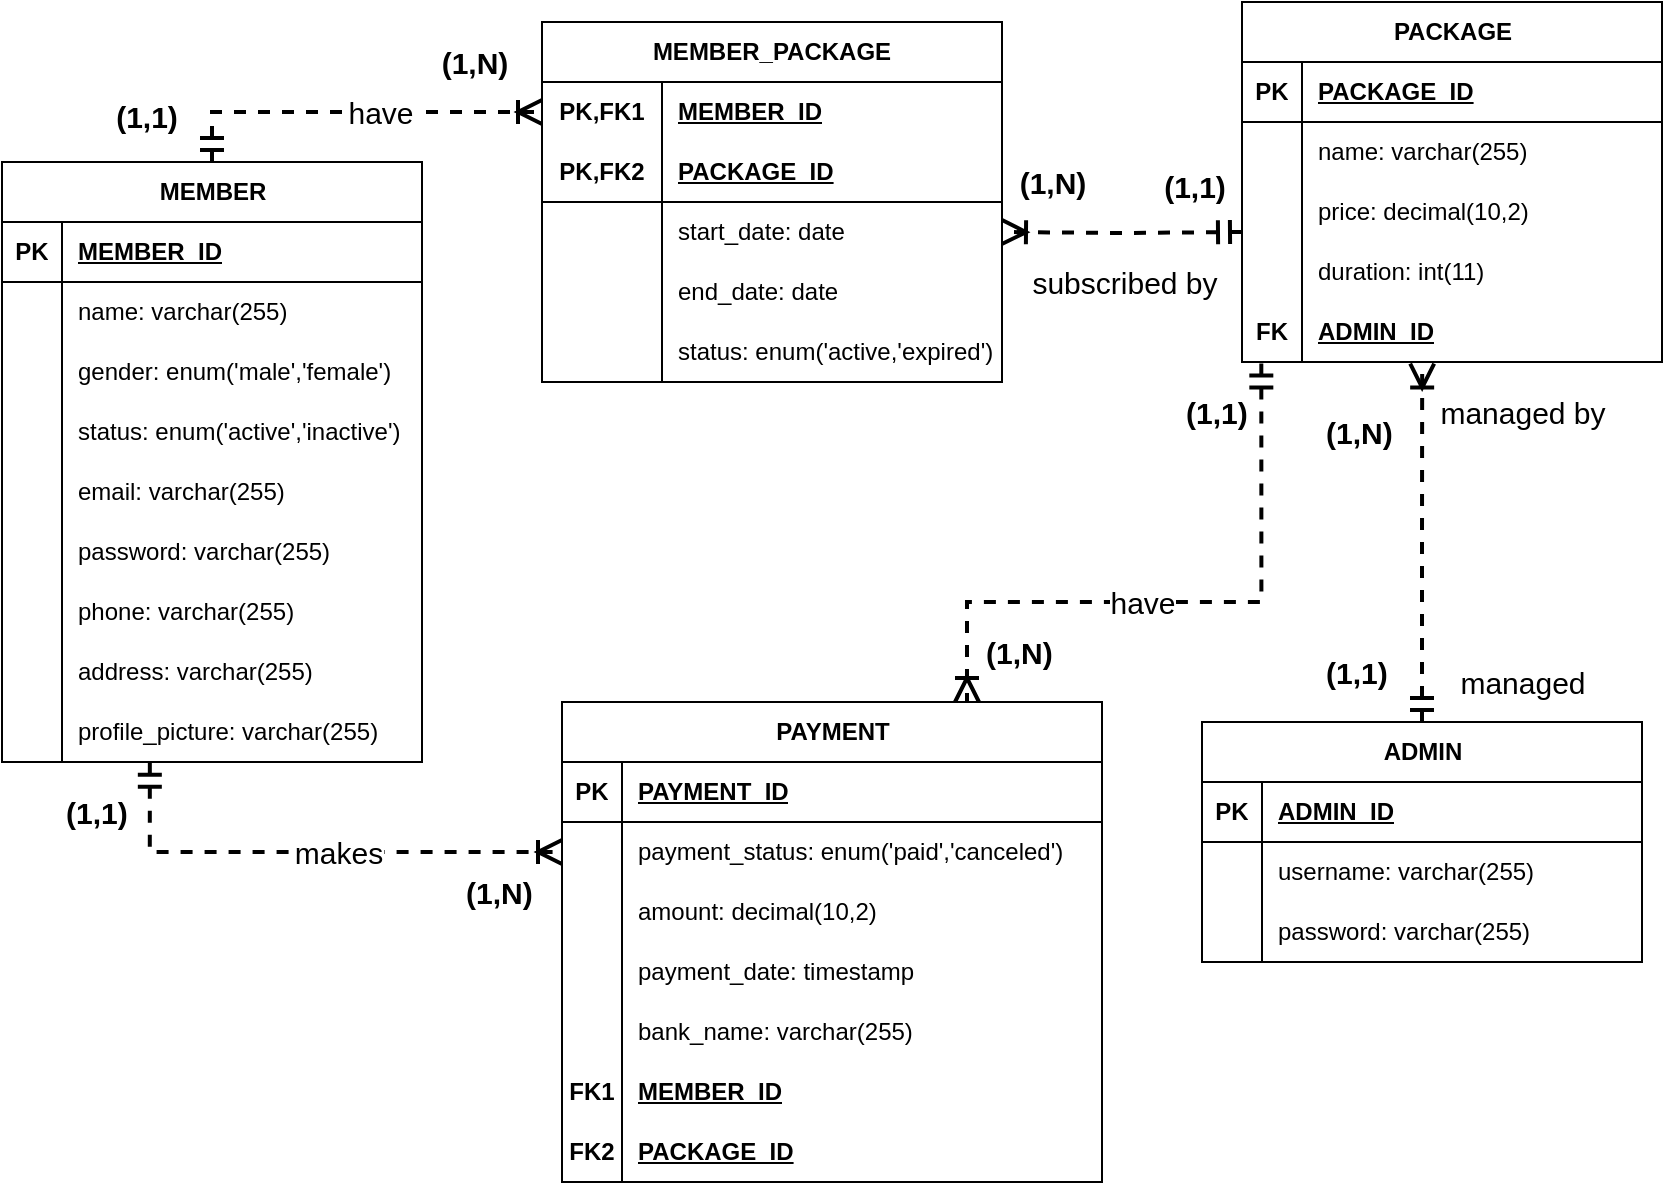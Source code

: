 <mxfile version="26.0.3">
  <diagram id="R2lEEEUBdFMjLlhIrx00" name="Page-1">
    <mxGraphModel dx="1313" dy="653" grid="1" gridSize="10" guides="1" tooltips="1" connect="1" arrows="1" fold="1" page="1" pageScale="1" pageWidth="850" pageHeight="1100" math="0" shadow="0" extFonts="Permanent Marker^https://fonts.googleapis.com/css?family=Permanent+Marker">
      <root>
        <mxCell id="0" />
        <mxCell id="1" parent="0" />
        <mxCell id="UVQawLNhXalvAh1g6Se9-1" value="MEMBER" style="shape=table;startSize=30;container=1;collapsible=1;childLayout=tableLayout;fixedRows=1;rowLines=0;fontStyle=1;align=center;resizeLast=1;html=1;fontFamily=Helvetica;fontSize=12;" parent="1" vertex="1">
          <mxGeometry x="20" y="280" width="210" height="300" as="geometry" />
        </mxCell>
        <mxCell id="UVQawLNhXalvAh1g6Se9-2" value="" style="shape=tableRow;horizontal=0;startSize=0;swimlaneHead=0;swimlaneBody=0;fillColor=none;collapsible=0;dropTarget=0;points=[[0,0.5],[1,0.5]];portConstraint=eastwest;top=0;left=0;right=0;bottom=1;fontFamily=Helvetica;fontSize=12;" parent="UVQawLNhXalvAh1g6Se9-1" vertex="1">
          <mxGeometry y="30" width="210" height="30" as="geometry" />
        </mxCell>
        <mxCell id="UVQawLNhXalvAh1g6Se9-3" value="PK" style="shape=partialRectangle;connectable=0;fillColor=none;top=0;left=0;bottom=0;right=0;fontStyle=1;overflow=hidden;whiteSpace=wrap;html=1;fontFamily=Helvetica;fontSize=12;" parent="UVQawLNhXalvAh1g6Se9-2" vertex="1">
          <mxGeometry width="30" height="30" as="geometry">
            <mxRectangle width="30" height="30" as="alternateBounds" />
          </mxGeometry>
        </mxCell>
        <mxCell id="UVQawLNhXalvAh1g6Se9-4" value="MEMBER_ID" style="shape=partialRectangle;connectable=0;fillColor=none;top=0;left=0;bottom=0;right=0;align=left;spacingLeft=6;fontStyle=5;overflow=hidden;whiteSpace=wrap;html=1;fontFamily=Helvetica;fontSize=12;" parent="UVQawLNhXalvAh1g6Se9-2" vertex="1">
          <mxGeometry x="30" width="180" height="30" as="geometry">
            <mxRectangle width="180" height="30" as="alternateBounds" />
          </mxGeometry>
        </mxCell>
        <mxCell id="UVQawLNhXalvAh1g6Se9-5" value="" style="shape=tableRow;horizontal=0;startSize=0;swimlaneHead=0;swimlaneBody=0;fillColor=none;collapsible=0;dropTarget=0;points=[[0,0.5],[1,0.5]];portConstraint=eastwest;top=0;left=0;right=0;bottom=0;fontFamily=Helvetica;fontSize=12;" parent="UVQawLNhXalvAh1g6Se9-1" vertex="1">
          <mxGeometry y="60" width="210" height="30" as="geometry" />
        </mxCell>
        <mxCell id="UVQawLNhXalvAh1g6Se9-6" value="" style="shape=partialRectangle;connectable=0;fillColor=none;top=0;left=0;bottom=0;right=0;editable=1;overflow=hidden;whiteSpace=wrap;html=1;fontFamily=Helvetica;fontSize=12;" parent="UVQawLNhXalvAh1g6Se9-5" vertex="1">
          <mxGeometry width="30" height="30" as="geometry">
            <mxRectangle width="30" height="30" as="alternateBounds" />
          </mxGeometry>
        </mxCell>
        <mxCell id="UVQawLNhXalvAh1g6Se9-7" value="name: varchar(255)" style="shape=partialRectangle;connectable=0;fillColor=none;top=0;left=0;bottom=0;right=0;align=left;spacingLeft=6;overflow=hidden;whiteSpace=wrap;html=1;fontFamily=Helvetica;fontSize=12;" parent="UVQawLNhXalvAh1g6Se9-5" vertex="1">
          <mxGeometry x="30" width="180" height="30" as="geometry">
            <mxRectangle width="180" height="30" as="alternateBounds" />
          </mxGeometry>
        </mxCell>
        <mxCell id="UVQawLNhXalvAh1g6Se9-8" value="" style="shape=tableRow;horizontal=0;startSize=0;swimlaneHead=0;swimlaneBody=0;fillColor=none;collapsible=0;dropTarget=0;points=[[0,0.5],[1,0.5]];portConstraint=eastwest;top=0;left=0;right=0;bottom=0;fontFamily=Helvetica;fontSize=12;" parent="UVQawLNhXalvAh1g6Se9-1" vertex="1">
          <mxGeometry y="90" width="210" height="30" as="geometry" />
        </mxCell>
        <mxCell id="UVQawLNhXalvAh1g6Se9-9" value="" style="shape=partialRectangle;connectable=0;fillColor=none;top=0;left=0;bottom=0;right=0;editable=1;overflow=hidden;whiteSpace=wrap;html=1;fontFamily=Helvetica;fontSize=12;" parent="UVQawLNhXalvAh1g6Se9-8" vertex="1">
          <mxGeometry width="30" height="30" as="geometry">
            <mxRectangle width="30" height="30" as="alternateBounds" />
          </mxGeometry>
        </mxCell>
        <mxCell id="UVQawLNhXalvAh1g6Se9-10" value="gender: enum(&#39;male&#39;,&#39;female&#39;)" style="shape=partialRectangle;connectable=0;fillColor=none;top=0;left=0;bottom=0;right=0;align=left;spacingLeft=6;overflow=hidden;whiteSpace=wrap;html=1;fontFamily=Helvetica;fontSize=12;" parent="UVQawLNhXalvAh1g6Se9-8" vertex="1">
          <mxGeometry x="30" width="180" height="30" as="geometry">
            <mxRectangle width="180" height="30" as="alternateBounds" />
          </mxGeometry>
        </mxCell>
        <mxCell id="UVQawLNhXalvAh1g6Se9-11" value="" style="shape=tableRow;horizontal=0;startSize=0;swimlaneHead=0;swimlaneBody=0;fillColor=none;collapsible=0;dropTarget=0;points=[[0,0.5],[1,0.5]];portConstraint=eastwest;top=0;left=0;right=0;bottom=0;fontFamily=Helvetica;fontSize=12;" parent="UVQawLNhXalvAh1g6Se9-1" vertex="1">
          <mxGeometry y="120" width="210" height="30" as="geometry" />
        </mxCell>
        <mxCell id="UVQawLNhXalvAh1g6Se9-12" value="" style="shape=partialRectangle;connectable=0;fillColor=none;top=0;left=0;bottom=0;right=0;editable=1;overflow=hidden;whiteSpace=wrap;html=1;fontFamily=Helvetica;fontSize=12;" parent="UVQawLNhXalvAh1g6Se9-11" vertex="1">
          <mxGeometry width="30" height="30" as="geometry">
            <mxRectangle width="30" height="30" as="alternateBounds" />
          </mxGeometry>
        </mxCell>
        <mxCell id="UVQawLNhXalvAh1g6Se9-13" value="status: enum(&#39;active&#39;,&#39;inactive&#39;)" style="shape=partialRectangle;connectable=0;fillColor=none;top=0;left=0;bottom=0;right=0;align=left;spacingLeft=6;overflow=hidden;whiteSpace=wrap;html=1;fontFamily=Helvetica;fontSize=12;" parent="UVQawLNhXalvAh1g6Se9-11" vertex="1">
          <mxGeometry x="30" width="180" height="30" as="geometry">
            <mxRectangle width="180" height="30" as="alternateBounds" />
          </mxGeometry>
        </mxCell>
        <mxCell id="UVQawLNhXalvAh1g6Se9-14" value="" style="shape=tableRow;horizontal=0;startSize=0;swimlaneHead=0;swimlaneBody=0;fillColor=none;collapsible=0;dropTarget=0;points=[[0,0.5],[1,0.5]];portConstraint=eastwest;top=0;left=0;right=0;bottom=0;fontFamily=Helvetica;fontSize=12;" parent="UVQawLNhXalvAh1g6Se9-1" vertex="1">
          <mxGeometry y="150" width="210" height="30" as="geometry" />
        </mxCell>
        <mxCell id="UVQawLNhXalvAh1g6Se9-15" value="" style="shape=partialRectangle;connectable=0;fillColor=none;top=0;left=0;bottom=0;right=0;editable=1;overflow=hidden;whiteSpace=wrap;html=1;fontFamily=Helvetica;fontSize=12;" parent="UVQawLNhXalvAh1g6Se9-14" vertex="1">
          <mxGeometry width="30" height="30" as="geometry">
            <mxRectangle width="30" height="30" as="alternateBounds" />
          </mxGeometry>
        </mxCell>
        <mxCell id="UVQawLNhXalvAh1g6Se9-16" value="email: varchar(255)" style="shape=partialRectangle;connectable=0;fillColor=none;top=0;left=0;bottom=0;right=0;align=left;spacingLeft=6;overflow=hidden;whiteSpace=wrap;html=1;fontFamily=Helvetica;fontSize=12;" parent="UVQawLNhXalvAh1g6Se9-14" vertex="1">
          <mxGeometry x="30" width="180" height="30" as="geometry">
            <mxRectangle width="180" height="30" as="alternateBounds" />
          </mxGeometry>
        </mxCell>
        <mxCell id="UVQawLNhXalvAh1g6Se9-17" value="" style="shape=tableRow;horizontal=0;startSize=0;swimlaneHead=0;swimlaneBody=0;fillColor=none;collapsible=0;dropTarget=0;points=[[0,0.5],[1,0.5]];portConstraint=eastwest;top=0;left=0;right=0;bottom=0;fontFamily=Helvetica;fontSize=12;" parent="UVQawLNhXalvAh1g6Se9-1" vertex="1">
          <mxGeometry y="180" width="210" height="30" as="geometry" />
        </mxCell>
        <mxCell id="UVQawLNhXalvAh1g6Se9-18" value="" style="shape=partialRectangle;connectable=0;fillColor=none;top=0;left=0;bottom=0;right=0;editable=1;overflow=hidden;whiteSpace=wrap;html=1;fontFamily=Helvetica;fontSize=12;" parent="UVQawLNhXalvAh1g6Se9-17" vertex="1">
          <mxGeometry width="30" height="30" as="geometry">
            <mxRectangle width="30" height="30" as="alternateBounds" />
          </mxGeometry>
        </mxCell>
        <mxCell id="UVQawLNhXalvAh1g6Se9-19" value="password: varchar(255)" style="shape=partialRectangle;connectable=0;fillColor=none;top=0;left=0;bottom=0;right=0;align=left;spacingLeft=6;overflow=hidden;whiteSpace=wrap;html=1;fontFamily=Helvetica;fontSize=12;" parent="UVQawLNhXalvAh1g6Se9-17" vertex="1">
          <mxGeometry x="30" width="180" height="30" as="geometry">
            <mxRectangle width="180" height="30" as="alternateBounds" />
          </mxGeometry>
        </mxCell>
        <mxCell id="UVQawLNhXalvAh1g6Se9-20" value="" style="shape=tableRow;horizontal=0;startSize=0;swimlaneHead=0;swimlaneBody=0;fillColor=none;collapsible=0;dropTarget=0;points=[[0,0.5],[1,0.5]];portConstraint=eastwest;top=0;left=0;right=0;bottom=0;fontFamily=Helvetica;fontSize=12;" parent="UVQawLNhXalvAh1g6Se9-1" vertex="1">
          <mxGeometry y="210" width="210" height="30" as="geometry" />
        </mxCell>
        <mxCell id="UVQawLNhXalvAh1g6Se9-21" value="" style="shape=partialRectangle;connectable=0;fillColor=none;top=0;left=0;bottom=0;right=0;editable=1;overflow=hidden;whiteSpace=wrap;html=1;fontFamily=Helvetica;fontSize=12;" parent="UVQawLNhXalvAh1g6Se9-20" vertex="1">
          <mxGeometry width="30" height="30" as="geometry">
            <mxRectangle width="30" height="30" as="alternateBounds" />
          </mxGeometry>
        </mxCell>
        <mxCell id="UVQawLNhXalvAh1g6Se9-22" value="phone: varchar(255)" style="shape=partialRectangle;connectable=0;fillColor=none;top=0;left=0;bottom=0;right=0;align=left;spacingLeft=6;overflow=hidden;whiteSpace=wrap;html=1;fontFamily=Helvetica;fontSize=12;" parent="UVQawLNhXalvAh1g6Se9-20" vertex="1">
          <mxGeometry x="30" width="180" height="30" as="geometry">
            <mxRectangle width="180" height="30" as="alternateBounds" />
          </mxGeometry>
        </mxCell>
        <mxCell id="UVQawLNhXalvAh1g6Se9-23" value="" style="shape=tableRow;horizontal=0;startSize=0;swimlaneHead=0;swimlaneBody=0;fillColor=none;collapsible=0;dropTarget=0;points=[[0,0.5],[1,0.5]];portConstraint=eastwest;top=0;left=0;right=0;bottom=0;fontFamily=Helvetica;fontSize=12;" parent="UVQawLNhXalvAh1g6Se9-1" vertex="1">
          <mxGeometry y="240" width="210" height="30" as="geometry" />
        </mxCell>
        <mxCell id="UVQawLNhXalvAh1g6Se9-24" value="" style="shape=partialRectangle;connectable=0;fillColor=none;top=0;left=0;bottom=0;right=0;editable=1;overflow=hidden;whiteSpace=wrap;html=1;fontFamily=Helvetica;fontSize=12;" parent="UVQawLNhXalvAh1g6Se9-23" vertex="1">
          <mxGeometry width="30" height="30" as="geometry">
            <mxRectangle width="30" height="30" as="alternateBounds" />
          </mxGeometry>
        </mxCell>
        <mxCell id="UVQawLNhXalvAh1g6Se9-25" value="address: varchar(255)" style="shape=partialRectangle;connectable=0;fillColor=none;top=0;left=0;bottom=0;right=0;align=left;spacingLeft=6;overflow=hidden;whiteSpace=wrap;html=1;fontFamily=Helvetica;fontSize=12;" parent="UVQawLNhXalvAh1g6Se9-23" vertex="1">
          <mxGeometry x="30" width="180" height="30" as="geometry">
            <mxRectangle width="180" height="30" as="alternateBounds" />
          </mxGeometry>
        </mxCell>
        <mxCell id="ogWNQps7812EXQRQ_9Xg-4" value="" style="shape=tableRow;horizontal=0;startSize=0;swimlaneHead=0;swimlaneBody=0;fillColor=none;collapsible=0;dropTarget=0;points=[[0,0.5],[1,0.5]];portConstraint=eastwest;top=0;left=0;right=0;bottom=0;fontFamily=Helvetica;fontSize=12;" vertex="1" parent="UVQawLNhXalvAh1g6Se9-1">
          <mxGeometry y="270" width="210" height="30" as="geometry" />
        </mxCell>
        <mxCell id="ogWNQps7812EXQRQ_9Xg-5" value="" style="shape=partialRectangle;connectable=0;fillColor=none;top=0;left=0;bottom=0;right=0;editable=1;overflow=hidden;whiteSpace=wrap;html=1;fontFamily=Helvetica;fontSize=12;" vertex="1" parent="ogWNQps7812EXQRQ_9Xg-4">
          <mxGeometry width="30" height="30" as="geometry">
            <mxRectangle width="30" height="30" as="alternateBounds" />
          </mxGeometry>
        </mxCell>
        <mxCell id="ogWNQps7812EXQRQ_9Xg-6" value="profile_picture: varchar(255)" style="shape=partialRectangle;connectable=0;fillColor=none;top=0;left=0;bottom=0;right=0;align=left;spacingLeft=6;overflow=hidden;whiteSpace=wrap;html=1;fontFamily=Helvetica;fontSize=12;" vertex="1" parent="ogWNQps7812EXQRQ_9Xg-4">
          <mxGeometry x="30" width="180" height="30" as="geometry">
            <mxRectangle width="180" height="30" as="alternateBounds" />
          </mxGeometry>
        </mxCell>
        <mxCell id="UVQawLNhXalvAh1g6Se9-26" value="PAYMENT" style="shape=table;startSize=30;container=1;collapsible=1;childLayout=tableLayout;fixedRows=1;rowLines=0;fontStyle=1;align=center;resizeLast=1;html=1;fontFamily=Helvetica;fontSize=12;" parent="1" vertex="1">
          <mxGeometry x="300" y="550" width="270" height="240" as="geometry">
            <mxRectangle x="300" y="550" width="100" height="30" as="alternateBounds" />
          </mxGeometry>
        </mxCell>
        <mxCell id="UVQawLNhXalvAh1g6Se9-27" value="" style="shape=tableRow;horizontal=0;startSize=0;swimlaneHead=0;swimlaneBody=0;fillColor=none;collapsible=0;dropTarget=0;points=[[0,0.5],[1,0.5]];portConstraint=eastwest;top=0;left=0;right=0;bottom=1;fontFamily=Helvetica;fontSize=12;" parent="UVQawLNhXalvAh1g6Se9-26" vertex="1">
          <mxGeometry y="30" width="270" height="30" as="geometry" />
        </mxCell>
        <mxCell id="UVQawLNhXalvAh1g6Se9-28" value="PK" style="shape=partialRectangle;connectable=0;fillColor=none;top=0;left=0;bottom=0;right=0;fontStyle=1;overflow=hidden;whiteSpace=wrap;html=1;fontFamily=Helvetica;fontSize=12;" parent="UVQawLNhXalvAh1g6Se9-27" vertex="1">
          <mxGeometry width="30" height="30" as="geometry">
            <mxRectangle width="30" height="30" as="alternateBounds" />
          </mxGeometry>
        </mxCell>
        <mxCell id="UVQawLNhXalvAh1g6Se9-29" value="PAYMENT_ID" style="shape=partialRectangle;connectable=0;fillColor=none;top=0;left=0;bottom=0;right=0;align=left;spacingLeft=6;fontStyle=5;overflow=hidden;whiteSpace=wrap;html=1;fontFamily=Helvetica;fontSize=12;" parent="UVQawLNhXalvAh1g6Se9-27" vertex="1">
          <mxGeometry x="30" width="240" height="30" as="geometry">
            <mxRectangle width="240" height="30" as="alternateBounds" />
          </mxGeometry>
        </mxCell>
        <mxCell id="UVQawLNhXalvAh1g6Se9-33" value="" style="shape=tableRow;horizontal=0;startSize=0;swimlaneHead=0;swimlaneBody=0;fillColor=none;collapsible=0;dropTarget=0;points=[[0,0.5],[1,0.5]];portConstraint=eastwest;top=0;left=0;right=0;bottom=0;fontFamily=Helvetica;fontSize=12;" parent="UVQawLNhXalvAh1g6Se9-26" vertex="1">
          <mxGeometry y="60" width="270" height="30" as="geometry" />
        </mxCell>
        <mxCell id="UVQawLNhXalvAh1g6Se9-34" value="" style="shape=partialRectangle;connectable=0;fillColor=none;top=0;left=0;bottom=0;right=0;editable=1;overflow=hidden;whiteSpace=wrap;html=1;fontFamily=Helvetica;fontSize=12;" parent="UVQawLNhXalvAh1g6Se9-33" vertex="1">
          <mxGeometry width="30" height="30" as="geometry">
            <mxRectangle width="30" height="30" as="alternateBounds" />
          </mxGeometry>
        </mxCell>
        <mxCell id="UVQawLNhXalvAh1g6Se9-35" value="payment_status: enum(&#39;paid&#39;,&#39;canceled&#39;)" style="shape=partialRectangle;connectable=0;fillColor=none;top=0;left=0;bottom=0;right=0;align=left;spacingLeft=6;overflow=hidden;whiteSpace=wrap;html=1;fontFamily=Helvetica;fontSize=12;" parent="UVQawLNhXalvAh1g6Se9-33" vertex="1">
          <mxGeometry x="30" width="240" height="30" as="geometry">
            <mxRectangle width="240" height="30" as="alternateBounds" />
          </mxGeometry>
        </mxCell>
        <mxCell id="UVQawLNhXalvAh1g6Se9-36" value="" style="shape=tableRow;horizontal=0;startSize=0;swimlaneHead=0;swimlaneBody=0;fillColor=none;collapsible=0;dropTarget=0;points=[[0,0.5],[1,0.5]];portConstraint=eastwest;top=0;left=0;right=0;bottom=0;fontFamily=Helvetica;fontSize=12;" parent="UVQawLNhXalvAh1g6Se9-26" vertex="1">
          <mxGeometry y="90" width="270" height="30" as="geometry" />
        </mxCell>
        <mxCell id="UVQawLNhXalvAh1g6Se9-37" value="" style="shape=partialRectangle;connectable=0;fillColor=none;top=0;left=0;bottom=0;right=0;editable=1;overflow=hidden;whiteSpace=wrap;html=1;fontFamily=Helvetica;fontSize=12;" parent="UVQawLNhXalvAh1g6Se9-36" vertex="1">
          <mxGeometry width="30" height="30" as="geometry">
            <mxRectangle width="30" height="30" as="alternateBounds" />
          </mxGeometry>
        </mxCell>
        <mxCell id="UVQawLNhXalvAh1g6Se9-38" value="amount: decimal(10,2)" style="shape=partialRectangle;connectable=0;fillColor=none;top=0;left=0;bottom=0;right=0;align=left;spacingLeft=6;overflow=hidden;whiteSpace=wrap;html=1;fontFamily=Helvetica;fontSize=12;" parent="UVQawLNhXalvAh1g6Se9-36" vertex="1">
          <mxGeometry x="30" width="240" height="30" as="geometry">
            <mxRectangle width="240" height="30" as="alternateBounds" />
          </mxGeometry>
        </mxCell>
        <mxCell id="UVQawLNhXalvAh1g6Se9-39" value="" style="shape=tableRow;horizontal=0;startSize=0;swimlaneHead=0;swimlaneBody=0;fillColor=none;collapsible=0;dropTarget=0;points=[[0,0.5],[1,0.5]];portConstraint=eastwest;top=0;left=0;right=0;bottom=0;fontFamily=Helvetica;fontSize=12;" parent="UVQawLNhXalvAh1g6Se9-26" vertex="1">
          <mxGeometry y="120" width="270" height="30" as="geometry" />
        </mxCell>
        <mxCell id="UVQawLNhXalvAh1g6Se9-40" value="" style="shape=partialRectangle;connectable=0;fillColor=none;top=0;left=0;bottom=0;right=0;editable=1;overflow=hidden;whiteSpace=wrap;html=1;fontFamily=Helvetica;fontSize=12;" parent="UVQawLNhXalvAh1g6Se9-39" vertex="1">
          <mxGeometry width="30" height="30" as="geometry">
            <mxRectangle width="30" height="30" as="alternateBounds" />
          </mxGeometry>
        </mxCell>
        <mxCell id="UVQawLNhXalvAh1g6Se9-41" value="payment_date: timestamp" style="shape=partialRectangle;connectable=0;fillColor=none;top=0;left=0;bottom=0;right=0;align=left;spacingLeft=6;overflow=hidden;whiteSpace=wrap;html=1;fontFamily=Helvetica;fontSize=12;" parent="UVQawLNhXalvAh1g6Se9-39" vertex="1">
          <mxGeometry x="30" width="240" height="30" as="geometry">
            <mxRectangle width="240" height="30" as="alternateBounds" />
          </mxGeometry>
        </mxCell>
        <mxCell id="UVQawLNhXalvAh1g6Se9-42" value="" style="shape=tableRow;horizontal=0;startSize=0;swimlaneHead=0;swimlaneBody=0;fillColor=none;collapsible=0;dropTarget=0;points=[[0,0.5],[1,0.5]];portConstraint=eastwest;top=0;left=0;right=0;bottom=0;fontFamily=Helvetica;fontSize=12;fontStyle=1" parent="UVQawLNhXalvAh1g6Se9-26" vertex="1">
          <mxGeometry y="150" width="270" height="30" as="geometry" />
        </mxCell>
        <mxCell id="UVQawLNhXalvAh1g6Se9-43" value="" style="shape=partialRectangle;connectable=0;fillColor=none;top=0;left=0;bottom=0;right=0;editable=1;overflow=hidden;whiteSpace=wrap;html=1;fontFamily=Helvetica;fontSize=12;" parent="UVQawLNhXalvAh1g6Se9-42" vertex="1">
          <mxGeometry width="30" height="30" as="geometry">
            <mxRectangle width="30" height="30" as="alternateBounds" />
          </mxGeometry>
        </mxCell>
        <mxCell id="UVQawLNhXalvAh1g6Se9-44" value="bank_name: varchar(255)" style="shape=partialRectangle;connectable=0;fillColor=none;top=0;left=0;bottom=0;right=0;align=left;spacingLeft=6;overflow=hidden;whiteSpace=wrap;html=1;fontFamily=Helvetica;fontSize=12;" parent="UVQawLNhXalvAh1g6Se9-42" vertex="1">
          <mxGeometry x="30" width="240" height="30" as="geometry">
            <mxRectangle width="240" height="30" as="alternateBounds" />
          </mxGeometry>
        </mxCell>
        <mxCell id="ogWNQps7812EXQRQ_9Xg-7" value="" style="shape=tableRow;horizontal=0;startSize=0;swimlaneHead=0;swimlaneBody=0;fillColor=none;collapsible=0;dropTarget=0;points=[[0,0.5],[1,0.5]];portConstraint=eastwest;top=0;left=0;right=0;bottom=0;fontFamily=Helvetica;fontSize=12;" vertex="1" parent="UVQawLNhXalvAh1g6Se9-26">
          <mxGeometry y="180" width="270" height="30" as="geometry" />
        </mxCell>
        <mxCell id="ogWNQps7812EXQRQ_9Xg-8" value="&lt;b&gt;FK1&lt;/b&gt;" style="shape=partialRectangle;connectable=0;fillColor=none;top=0;left=0;bottom=0;right=0;editable=1;overflow=hidden;whiteSpace=wrap;html=1;fontFamily=Helvetica;fontSize=12;" vertex="1" parent="ogWNQps7812EXQRQ_9Xg-7">
          <mxGeometry width="30" height="30" as="geometry">
            <mxRectangle width="30" height="30" as="alternateBounds" />
          </mxGeometry>
        </mxCell>
        <mxCell id="ogWNQps7812EXQRQ_9Xg-9" value="&lt;b&gt;&lt;u&gt;MEMBER_ID&lt;/u&gt;&lt;/b&gt;" style="shape=partialRectangle;connectable=0;fillColor=none;top=0;left=0;bottom=0;right=0;align=left;spacingLeft=6;overflow=hidden;whiteSpace=wrap;html=1;fontFamily=Helvetica;fontSize=12;" vertex="1" parent="ogWNQps7812EXQRQ_9Xg-7">
          <mxGeometry x="30" width="240" height="30" as="geometry">
            <mxRectangle width="240" height="30" as="alternateBounds" />
          </mxGeometry>
        </mxCell>
        <mxCell id="ogWNQps7812EXQRQ_9Xg-17" value="" style="shape=tableRow;horizontal=0;startSize=0;swimlaneHead=0;swimlaneBody=0;fillColor=none;collapsible=0;dropTarget=0;points=[[0,0.5],[1,0.5]];portConstraint=eastwest;top=0;left=0;right=0;bottom=0;fontFamily=Helvetica;fontSize=12;" vertex="1" parent="UVQawLNhXalvAh1g6Se9-26">
          <mxGeometry y="210" width="270" height="30" as="geometry" />
        </mxCell>
        <mxCell id="ogWNQps7812EXQRQ_9Xg-18" value="&lt;b&gt;FK2&lt;/b&gt;" style="shape=partialRectangle;connectable=0;fillColor=none;top=0;left=0;bottom=0;right=0;editable=1;overflow=hidden;whiteSpace=wrap;html=1;fontFamily=Helvetica;fontSize=12;" vertex="1" parent="ogWNQps7812EXQRQ_9Xg-17">
          <mxGeometry width="30" height="30" as="geometry">
            <mxRectangle width="30" height="30" as="alternateBounds" />
          </mxGeometry>
        </mxCell>
        <mxCell id="ogWNQps7812EXQRQ_9Xg-19" value="&lt;b&gt;&lt;u&gt;PACKAGE_ID&lt;/u&gt;&lt;/b&gt;" style="shape=partialRectangle;connectable=0;fillColor=none;top=0;left=0;bottom=0;right=0;align=left;spacingLeft=6;overflow=hidden;whiteSpace=wrap;html=1;fontFamily=Helvetica;fontSize=12;" vertex="1" parent="ogWNQps7812EXQRQ_9Xg-17">
          <mxGeometry x="30" width="240" height="30" as="geometry">
            <mxRectangle width="240" height="30" as="alternateBounds" />
          </mxGeometry>
        </mxCell>
        <mxCell id="UVQawLNhXalvAh1g6Se9-45" value="PACKAGE" style="shape=table;startSize=30;container=1;collapsible=1;childLayout=tableLayout;fixedRows=1;rowLines=0;fontStyle=1;align=center;resizeLast=1;html=1;fontFamily=Helvetica;fontSize=12;" parent="1" vertex="1">
          <mxGeometry x="640" y="200" width="210" height="180" as="geometry" />
        </mxCell>
        <mxCell id="UVQawLNhXalvAh1g6Se9-46" value="" style="shape=tableRow;horizontal=0;startSize=0;swimlaneHead=0;swimlaneBody=0;fillColor=none;collapsible=0;dropTarget=0;points=[[0,0.5],[1,0.5]];portConstraint=eastwest;top=0;left=0;right=0;bottom=1;fontFamily=Helvetica;fontSize=12;" parent="UVQawLNhXalvAh1g6Se9-45" vertex="1">
          <mxGeometry y="30" width="210" height="30" as="geometry" />
        </mxCell>
        <mxCell id="UVQawLNhXalvAh1g6Se9-47" value="PK" style="shape=partialRectangle;connectable=0;fillColor=none;top=0;left=0;bottom=0;right=0;fontStyle=1;overflow=hidden;whiteSpace=wrap;html=1;fontFamily=Helvetica;fontSize=12;" parent="UVQawLNhXalvAh1g6Se9-46" vertex="1">
          <mxGeometry width="30" height="30" as="geometry">
            <mxRectangle width="30" height="30" as="alternateBounds" />
          </mxGeometry>
        </mxCell>
        <mxCell id="UVQawLNhXalvAh1g6Se9-48" value="PACKAGE_ID" style="shape=partialRectangle;connectable=0;fillColor=none;top=0;left=0;bottom=0;right=0;align=left;spacingLeft=6;fontStyle=5;overflow=hidden;whiteSpace=wrap;html=1;fontFamily=Helvetica;fontSize=12;" parent="UVQawLNhXalvAh1g6Se9-46" vertex="1">
          <mxGeometry x="30" width="180" height="30" as="geometry">
            <mxRectangle width="180" height="30" as="alternateBounds" />
          </mxGeometry>
        </mxCell>
        <mxCell id="UVQawLNhXalvAh1g6Se9-49" value="" style="shape=tableRow;horizontal=0;startSize=0;swimlaneHead=0;swimlaneBody=0;fillColor=none;collapsible=0;dropTarget=0;points=[[0,0.5],[1,0.5]];portConstraint=eastwest;top=0;left=0;right=0;bottom=0;fontFamily=Helvetica;fontSize=12;" parent="UVQawLNhXalvAh1g6Se9-45" vertex="1">
          <mxGeometry y="60" width="210" height="30" as="geometry" />
        </mxCell>
        <mxCell id="UVQawLNhXalvAh1g6Se9-50" value="" style="shape=partialRectangle;connectable=0;fillColor=none;top=0;left=0;bottom=0;right=0;editable=1;overflow=hidden;whiteSpace=wrap;html=1;fontFamily=Helvetica;fontSize=12;" parent="UVQawLNhXalvAh1g6Se9-49" vertex="1">
          <mxGeometry width="30" height="30" as="geometry">
            <mxRectangle width="30" height="30" as="alternateBounds" />
          </mxGeometry>
        </mxCell>
        <mxCell id="UVQawLNhXalvAh1g6Se9-51" value="name: varchar(255)" style="shape=partialRectangle;connectable=0;fillColor=none;top=0;left=0;bottom=0;right=0;align=left;spacingLeft=6;overflow=hidden;whiteSpace=wrap;html=1;fontFamily=Helvetica;fontSize=12;" parent="UVQawLNhXalvAh1g6Se9-49" vertex="1">
          <mxGeometry x="30" width="180" height="30" as="geometry">
            <mxRectangle width="180" height="30" as="alternateBounds" />
          </mxGeometry>
        </mxCell>
        <mxCell id="UVQawLNhXalvAh1g6Se9-55" value="" style="shape=tableRow;horizontal=0;startSize=0;swimlaneHead=0;swimlaneBody=0;fillColor=none;collapsible=0;dropTarget=0;points=[[0,0.5],[1,0.5]];portConstraint=eastwest;top=0;left=0;right=0;bottom=0;fontFamily=Helvetica;fontSize=12;" parent="UVQawLNhXalvAh1g6Se9-45" vertex="1">
          <mxGeometry y="90" width="210" height="30" as="geometry" />
        </mxCell>
        <mxCell id="UVQawLNhXalvAh1g6Se9-56" value="" style="shape=partialRectangle;connectable=0;fillColor=none;top=0;left=0;bottom=0;right=0;editable=1;overflow=hidden;whiteSpace=wrap;html=1;fontFamily=Helvetica;fontSize=12;" parent="UVQawLNhXalvAh1g6Se9-55" vertex="1">
          <mxGeometry width="30" height="30" as="geometry">
            <mxRectangle width="30" height="30" as="alternateBounds" />
          </mxGeometry>
        </mxCell>
        <mxCell id="UVQawLNhXalvAh1g6Se9-57" value="price: decimal(10,2)" style="shape=partialRectangle;connectable=0;fillColor=none;top=0;left=0;bottom=0;right=0;align=left;spacingLeft=6;overflow=hidden;whiteSpace=wrap;html=1;fontFamily=Helvetica;fontSize=12;" parent="UVQawLNhXalvAh1g6Se9-55" vertex="1">
          <mxGeometry x="30" width="180" height="30" as="geometry">
            <mxRectangle width="180" height="30" as="alternateBounds" />
          </mxGeometry>
        </mxCell>
        <mxCell id="UVQawLNhXalvAh1g6Se9-58" value="" style="shape=tableRow;horizontal=0;startSize=0;swimlaneHead=0;swimlaneBody=0;fillColor=none;collapsible=0;dropTarget=0;points=[[0,0.5],[1,0.5]];portConstraint=eastwest;top=0;left=0;right=0;bottom=0;fontFamily=Helvetica;fontSize=12;" parent="UVQawLNhXalvAh1g6Se9-45" vertex="1">
          <mxGeometry y="120" width="210" height="30" as="geometry" />
        </mxCell>
        <mxCell id="UVQawLNhXalvAh1g6Se9-59" value="" style="shape=partialRectangle;connectable=0;fillColor=none;top=0;left=0;bottom=0;right=0;editable=1;overflow=hidden;whiteSpace=wrap;html=1;fontFamily=Helvetica;fontSize=12;" parent="UVQawLNhXalvAh1g6Se9-58" vertex="1">
          <mxGeometry width="30" height="30" as="geometry">
            <mxRectangle width="30" height="30" as="alternateBounds" />
          </mxGeometry>
        </mxCell>
        <mxCell id="UVQawLNhXalvAh1g6Se9-60" value="duration: int(11)" style="shape=partialRectangle;connectable=0;fillColor=none;top=0;left=0;bottom=0;right=0;align=left;spacingLeft=6;overflow=hidden;whiteSpace=wrap;html=1;fontFamily=Helvetica;fontSize=12;" parent="UVQawLNhXalvAh1g6Se9-58" vertex="1">
          <mxGeometry x="30" width="180" height="30" as="geometry">
            <mxRectangle width="180" height="30" as="alternateBounds" />
          </mxGeometry>
        </mxCell>
        <mxCell id="UVQawLNhXalvAh1g6Se9-61" value="" style="shape=tableRow;horizontal=0;startSize=0;swimlaneHead=0;swimlaneBody=0;fillColor=none;collapsible=0;dropTarget=0;points=[[0,0.5],[1,0.5]];portConstraint=eastwest;top=0;left=0;right=0;bottom=0;fontFamily=Helvetica;fontSize=12;" parent="UVQawLNhXalvAh1g6Se9-45" vertex="1">
          <mxGeometry y="150" width="210" height="30" as="geometry" />
        </mxCell>
        <mxCell id="UVQawLNhXalvAh1g6Se9-62" value="&lt;b&gt;FK&lt;/b&gt;" style="shape=partialRectangle;connectable=0;fillColor=none;top=0;left=0;bottom=0;right=0;editable=1;overflow=hidden;whiteSpace=wrap;html=1;fontFamily=Helvetica;fontSize=12;" parent="UVQawLNhXalvAh1g6Se9-61" vertex="1">
          <mxGeometry width="30" height="30" as="geometry">
            <mxRectangle width="30" height="30" as="alternateBounds" />
          </mxGeometry>
        </mxCell>
        <mxCell id="UVQawLNhXalvAh1g6Se9-63" value="&lt;b&gt;&lt;u&gt;ADMIN_ID&lt;/u&gt;&lt;/b&gt;" style="shape=partialRectangle;connectable=0;fillColor=none;top=0;left=0;bottom=0;right=0;align=left;spacingLeft=6;overflow=hidden;whiteSpace=wrap;html=1;fontFamily=Helvetica;fontSize=12;" parent="UVQawLNhXalvAh1g6Se9-61" vertex="1">
          <mxGeometry x="30" width="180" height="30" as="geometry">
            <mxRectangle width="180" height="30" as="alternateBounds" />
          </mxGeometry>
        </mxCell>
        <mxCell id="UVQawLNhXalvAh1g6Se9-64" style="edgeStyle=orthogonalEdgeStyle;rounded=0;orthogonalLoop=1;jettySize=auto;html=1;exitX=0.5;exitY=0;exitDx=0;exitDy=0;startArrow=ERmandOne;startFill=0;endArrow=ERoneToMany;endFill=0;endSize=9;startSize=9;strokeWidth=2;dashed=1;entryX=0.429;entryY=1.026;entryDx=0;entryDy=0;entryPerimeter=0;" parent="1" source="UVQawLNhXalvAh1g6Se9-66" edge="1" target="UVQawLNhXalvAh1g6Se9-61">
          <mxGeometry relative="1" as="geometry">
            <mxPoint x="730" y="390" as="targetPoint" />
            <Array as="points" />
          </mxGeometry>
        </mxCell>
        <mxCell id="UVQawLNhXalvAh1g6Se9-65" value="managed by" style="edgeLabel;html=1;align=center;verticalAlign=middle;resizable=0;points=[];fontSize=15;" parent="UVQawLNhXalvAh1g6Se9-64" vertex="1" connectable="0">
          <mxGeometry x="0.096" y="2" relative="1" as="geometry">
            <mxPoint x="52" y="-57" as="offset" />
          </mxGeometry>
        </mxCell>
        <mxCell id="UVQawLNhXalvAh1g6Se9-66" value="ADMIN" style="shape=table;startSize=30;container=1;collapsible=1;childLayout=tableLayout;fixedRows=1;rowLines=0;fontStyle=1;align=center;resizeLast=1;html=1;fontFamily=Helvetica;fontSize=12;" parent="1" vertex="1">
          <mxGeometry x="620" y="560" width="220" height="120" as="geometry" />
        </mxCell>
        <mxCell id="UVQawLNhXalvAh1g6Se9-67" value="" style="shape=tableRow;horizontal=0;startSize=0;swimlaneHead=0;swimlaneBody=0;fillColor=none;collapsible=0;dropTarget=0;points=[[0,0.5],[1,0.5]];portConstraint=eastwest;top=0;left=0;right=0;bottom=1;fontFamily=Helvetica;fontSize=12;" parent="UVQawLNhXalvAh1g6Se9-66" vertex="1">
          <mxGeometry y="30" width="220" height="30" as="geometry" />
        </mxCell>
        <mxCell id="UVQawLNhXalvAh1g6Se9-68" value="PK" style="shape=partialRectangle;connectable=0;fillColor=none;top=0;left=0;bottom=0;right=0;fontStyle=1;overflow=hidden;whiteSpace=wrap;html=1;fontFamily=Helvetica;fontSize=12;" parent="UVQawLNhXalvAh1g6Se9-67" vertex="1">
          <mxGeometry width="30" height="30" as="geometry">
            <mxRectangle width="30" height="30" as="alternateBounds" />
          </mxGeometry>
        </mxCell>
        <mxCell id="UVQawLNhXalvAh1g6Se9-69" value="ADMIN_ID" style="shape=partialRectangle;connectable=0;fillColor=none;top=0;left=0;bottom=0;right=0;align=left;spacingLeft=6;fontStyle=5;overflow=hidden;whiteSpace=wrap;html=1;fontFamily=Helvetica;fontSize=12;" parent="UVQawLNhXalvAh1g6Se9-67" vertex="1">
          <mxGeometry x="30" width="190" height="30" as="geometry">
            <mxRectangle width="190" height="30" as="alternateBounds" />
          </mxGeometry>
        </mxCell>
        <mxCell id="UVQawLNhXalvAh1g6Se9-70" value="" style="shape=tableRow;horizontal=0;startSize=0;swimlaneHead=0;swimlaneBody=0;fillColor=none;collapsible=0;dropTarget=0;points=[[0,0.5],[1,0.5]];portConstraint=eastwest;top=0;left=0;right=0;bottom=0;fontFamily=Helvetica;fontSize=12;" parent="UVQawLNhXalvAh1g6Se9-66" vertex="1">
          <mxGeometry y="60" width="220" height="30" as="geometry" />
        </mxCell>
        <mxCell id="UVQawLNhXalvAh1g6Se9-71" value="" style="shape=partialRectangle;connectable=0;fillColor=none;top=0;left=0;bottom=0;right=0;editable=1;overflow=hidden;whiteSpace=wrap;html=1;fontFamily=Helvetica;fontSize=12;" parent="UVQawLNhXalvAh1g6Se9-70" vertex="1">
          <mxGeometry width="30" height="30" as="geometry">
            <mxRectangle width="30" height="30" as="alternateBounds" />
          </mxGeometry>
        </mxCell>
        <mxCell id="UVQawLNhXalvAh1g6Se9-72" value="username: varchar(255)" style="shape=partialRectangle;connectable=0;fillColor=none;top=0;left=0;bottom=0;right=0;align=left;spacingLeft=6;overflow=hidden;whiteSpace=wrap;html=1;fontFamily=Helvetica;fontSize=12;" parent="UVQawLNhXalvAh1g6Se9-70" vertex="1">
          <mxGeometry x="30" width="190" height="30" as="geometry">
            <mxRectangle width="190" height="30" as="alternateBounds" />
          </mxGeometry>
        </mxCell>
        <mxCell id="UVQawLNhXalvAh1g6Se9-73" value="" style="shape=tableRow;horizontal=0;startSize=0;swimlaneHead=0;swimlaneBody=0;fillColor=none;collapsible=0;dropTarget=0;points=[[0,0.5],[1,0.5]];portConstraint=eastwest;top=0;left=0;right=0;bottom=0;fontFamily=Helvetica;fontSize=12;" parent="UVQawLNhXalvAh1g6Se9-66" vertex="1">
          <mxGeometry y="90" width="220" height="30" as="geometry" />
        </mxCell>
        <mxCell id="UVQawLNhXalvAh1g6Se9-74" value="" style="shape=partialRectangle;connectable=0;fillColor=none;top=0;left=0;bottom=0;right=0;editable=1;overflow=hidden;whiteSpace=wrap;html=1;fontFamily=Helvetica;fontSize=12;" parent="UVQawLNhXalvAh1g6Se9-73" vertex="1">
          <mxGeometry width="30" height="30" as="geometry">
            <mxRectangle width="30" height="30" as="alternateBounds" />
          </mxGeometry>
        </mxCell>
        <mxCell id="UVQawLNhXalvAh1g6Se9-75" value="password: varchar(255)" style="shape=partialRectangle;connectable=0;fillColor=none;top=0;left=0;bottom=0;right=0;align=left;spacingLeft=6;overflow=hidden;whiteSpace=wrap;html=1;fontFamily=Helvetica;fontSize=12;" parent="UVQawLNhXalvAh1g6Se9-73" vertex="1">
          <mxGeometry x="30" width="190" height="30" as="geometry">
            <mxRectangle width="190" height="30" as="alternateBounds" />
          </mxGeometry>
        </mxCell>
        <mxCell id="UVQawLNhXalvAh1g6Se9-76" style="edgeStyle=orthogonalEdgeStyle;rounded=0;orthogonalLoop=1;jettySize=auto;html=1;exitX=0.5;exitY=0;exitDx=0;exitDy=0;entryX=0;entryY=0.5;entryDx=0;entryDy=0;startArrow=ERmandOne;startFill=0;endArrow=ERoneToMany;endFill=0;strokeWidth=2;targetPerimeterSpacing=0;endSize=9;startSize=9;dashed=1;" parent="1" source="UVQawLNhXalvAh1g6Se9-1" target="UVQawLNhXalvAh1g6Se9-82" edge="1">
          <mxGeometry relative="1" as="geometry">
            <mxPoint x="310" y="320" as="targetPoint" />
          </mxGeometry>
        </mxCell>
        <mxCell id="UVQawLNhXalvAh1g6Se9-77" value="have" style="edgeLabel;html=1;align=center;verticalAlign=middle;resizable=0;points=[];fontSize=15;" parent="UVQawLNhXalvAh1g6Se9-76" vertex="1" connectable="0">
          <mxGeometry x="0.049" y="-2" relative="1" as="geometry">
            <mxPoint x="9" y="-2" as="offset" />
          </mxGeometry>
        </mxCell>
        <mxCell id="UVQawLNhXalvAh1g6Se9-78" value="(1,N)" style="edgeLabel;html=1;align=center;verticalAlign=middle;resizable=0;points=[];fontStyle=1;fontSize=15;" parent="UVQawLNhXalvAh1g6Se9-76" vertex="1" connectable="0">
          <mxGeometry x="0.657" y="-1" relative="1" as="geometry">
            <mxPoint x="-2" y="-26" as="offset" />
          </mxGeometry>
        </mxCell>
        <mxCell id="UVQawLNhXalvAh1g6Se9-79" style="edgeStyle=orthogonalEdgeStyle;rounded=0;orthogonalLoop=1;jettySize=auto;html=1;entryX=1;entryY=0.5;entryDx=0;entryDy=0;endArrow=ERoneToMany;endFill=0;startArrow=ERmandOne;startFill=0;strokeWidth=2;sourcePerimeterSpacing=0;endSize=9;startSize=9;dashed=1;" parent="1" target="UVQawLNhXalvAh1g6Se9-88" edge="1">
          <mxGeometry relative="1" as="geometry">
            <mxPoint x="520" y="320" as="targetPoint" />
            <mxPoint x="640" y="315" as="sourcePoint" />
          </mxGeometry>
        </mxCell>
        <mxCell id="UVQawLNhXalvAh1g6Se9-80" value="subscribed by" style="edgeLabel;html=1;align=center;verticalAlign=middle;resizable=0;points=[];fontSize=15;" parent="UVQawLNhXalvAh1g6Se9-79" vertex="1" connectable="0">
          <mxGeometry x="0.008" y="1" relative="1" as="geometry">
            <mxPoint x="1" y="24" as="offset" />
          </mxGeometry>
        </mxCell>
        <mxCell id="UVQawLNhXalvAh1g6Se9-81" value="&lt;span style=&quot;text-wrap-mode: nowrap;&quot;&gt;MEMBER_PACKAGE&lt;/span&gt;" style="shape=table;startSize=30;container=1;collapsible=1;childLayout=tableLayout;fixedRows=1;rowLines=0;fontStyle=1;align=center;resizeLast=1;html=1;whiteSpace=wrap;" parent="1" vertex="1">
          <mxGeometry x="290" y="210" width="230" height="180" as="geometry" />
        </mxCell>
        <mxCell id="UVQawLNhXalvAh1g6Se9-82" value="" style="shape=tableRow;horizontal=0;startSize=0;swimlaneHead=0;swimlaneBody=0;fillColor=none;collapsible=0;dropTarget=0;points=[[0,0.5],[1,0.5]];portConstraint=eastwest;top=0;left=0;right=0;bottom=0;html=1;" parent="UVQawLNhXalvAh1g6Se9-81" vertex="1">
          <mxGeometry y="30" width="230" height="30" as="geometry" />
        </mxCell>
        <mxCell id="UVQawLNhXalvAh1g6Se9-83" value="PK,FK1" style="shape=partialRectangle;connectable=0;fillColor=none;top=0;left=0;bottom=0;right=0;fontStyle=1;overflow=hidden;html=1;whiteSpace=wrap;" parent="UVQawLNhXalvAh1g6Se9-82" vertex="1">
          <mxGeometry width="60" height="30" as="geometry">
            <mxRectangle width="60" height="30" as="alternateBounds" />
          </mxGeometry>
        </mxCell>
        <mxCell id="UVQawLNhXalvAh1g6Se9-84" value="&lt;span style=&quot;&quot;&gt;MEMBER_ID&lt;/span&gt;" style="shape=partialRectangle;connectable=0;fillColor=none;top=0;left=0;bottom=0;right=0;align=left;spacingLeft=6;fontStyle=5;overflow=hidden;html=1;whiteSpace=wrap;" parent="UVQawLNhXalvAh1g6Se9-82" vertex="1">
          <mxGeometry x="60" width="170" height="30" as="geometry">
            <mxRectangle width="170" height="30" as="alternateBounds" />
          </mxGeometry>
        </mxCell>
        <mxCell id="UVQawLNhXalvAh1g6Se9-85" value="" style="shape=tableRow;horizontal=0;startSize=0;swimlaneHead=0;swimlaneBody=0;fillColor=none;collapsible=0;dropTarget=0;points=[[0,0.5],[1,0.5]];portConstraint=eastwest;top=0;left=0;right=0;bottom=1;html=1;" parent="UVQawLNhXalvAh1g6Se9-81" vertex="1">
          <mxGeometry y="60" width="230" height="30" as="geometry" />
        </mxCell>
        <mxCell id="UVQawLNhXalvAh1g6Se9-86" value="PK,FK2" style="shape=partialRectangle;connectable=0;fillColor=none;top=0;left=0;bottom=0;right=0;fontStyle=1;overflow=hidden;html=1;whiteSpace=wrap;" parent="UVQawLNhXalvAh1g6Se9-85" vertex="1">
          <mxGeometry width="60" height="30" as="geometry">
            <mxRectangle width="60" height="30" as="alternateBounds" />
          </mxGeometry>
        </mxCell>
        <mxCell id="UVQawLNhXalvAh1g6Se9-87" value="&lt;span style=&quot;&quot;&gt;PACKAGE_ID&lt;/span&gt;" style="shape=partialRectangle;connectable=0;fillColor=none;top=0;left=0;bottom=0;right=0;align=left;spacingLeft=6;fontStyle=5;overflow=hidden;html=1;whiteSpace=wrap;" parent="UVQawLNhXalvAh1g6Se9-85" vertex="1">
          <mxGeometry x="60" width="170" height="30" as="geometry">
            <mxRectangle width="170" height="30" as="alternateBounds" />
          </mxGeometry>
        </mxCell>
        <mxCell id="UVQawLNhXalvAh1g6Se9-88" value="" style="shape=tableRow;horizontal=0;startSize=0;swimlaneHead=0;swimlaneBody=0;fillColor=none;collapsible=0;dropTarget=0;points=[[0,0.5],[1,0.5]];portConstraint=eastwest;top=0;left=0;right=0;bottom=0;html=1;" parent="UVQawLNhXalvAh1g6Se9-81" vertex="1">
          <mxGeometry y="90" width="230" height="30" as="geometry" />
        </mxCell>
        <mxCell id="UVQawLNhXalvAh1g6Se9-89" value="" style="shape=partialRectangle;connectable=0;fillColor=none;top=0;left=0;bottom=0;right=0;editable=1;overflow=hidden;html=1;whiteSpace=wrap;" parent="UVQawLNhXalvAh1g6Se9-88" vertex="1">
          <mxGeometry width="60" height="30" as="geometry">
            <mxRectangle width="60" height="30" as="alternateBounds" />
          </mxGeometry>
        </mxCell>
        <mxCell id="UVQawLNhXalvAh1g6Se9-90" value="start_date: date" style="shape=partialRectangle;connectable=0;fillColor=none;top=0;left=0;bottom=0;right=0;align=left;spacingLeft=6;overflow=hidden;html=1;whiteSpace=wrap;" parent="UVQawLNhXalvAh1g6Se9-88" vertex="1">
          <mxGeometry x="60" width="170" height="30" as="geometry">
            <mxRectangle width="170" height="30" as="alternateBounds" />
          </mxGeometry>
        </mxCell>
        <mxCell id="UVQawLNhXalvAh1g6Se9-91" value="" style="shape=tableRow;horizontal=0;startSize=0;swimlaneHead=0;swimlaneBody=0;fillColor=none;collapsible=0;dropTarget=0;points=[[0,0.5],[1,0.5]];portConstraint=eastwest;top=0;left=0;right=0;bottom=0;html=1;" parent="UVQawLNhXalvAh1g6Se9-81" vertex="1">
          <mxGeometry y="120" width="230" height="30" as="geometry" />
        </mxCell>
        <mxCell id="UVQawLNhXalvAh1g6Se9-92" value="" style="shape=partialRectangle;connectable=0;fillColor=none;top=0;left=0;bottom=0;right=0;editable=1;overflow=hidden;html=1;whiteSpace=wrap;" parent="UVQawLNhXalvAh1g6Se9-91" vertex="1">
          <mxGeometry width="60" height="30" as="geometry">
            <mxRectangle width="60" height="30" as="alternateBounds" />
          </mxGeometry>
        </mxCell>
        <mxCell id="UVQawLNhXalvAh1g6Se9-93" value="end_date: date" style="shape=partialRectangle;connectable=0;fillColor=none;top=0;left=0;bottom=0;right=0;align=left;spacingLeft=6;overflow=hidden;html=1;whiteSpace=wrap;" parent="UVQawLNhXalvAh1g6Se9-91" vertex="1">
          <mxGeometry x="60" width="170" height="30" as="geometry">
            <mxRectangle width="170" height="30" as="alternateBounds" />
          </mxGeometry>
        </mxCell>
        <mxCell id="UVQawLNhXalvAh1g6Se9-94" value="" style="shape=tableRow;horizontal=0;startSize=0;swimlaneHead=0;swimlaneBody=0;fillColor=none;collapsible=0;dropTarget=0;points=[[0,0.5],[1,0.5]];portConstraint=eastwest;top=0;left=0;right=0;bottom=0;html=1;" parent="UVQawLNhXalvAh1g6Se9-81" vertex="1">
          <mxGeometry y="150" width="230" height="30" as="geometry" />
        </mxCell>
        <mxCell id="UVQawLNhXalvAh1g6Se9-95" value="" style="shape=partialRectangle;connectable=0;fillColor=none;top=0;left=0;bottom=0;right=0;editable=1;overflow=hidden;html=1;whiteSpace=wrap;" parent="UVQawLNhXalvAh1g6Se9-94" vertex="1">
          <mxGeometry width="60" height="30" as="geometry">
            <mxRectangle width="60" height="30" as="alternateBounds" />
          </mxGeometry>
        </mxCell>
        <mxCell id="UVQawLNhXalvAh1g6Se9-96" value="status: enum(&#39;active,&#39;expired&#39;)" style="shape=partialRectangle;connectable=0;fillColor=none;top=0;left=0;bottom=0;right=0;align=left;spacingLeft=6;overflow=hidden;html=1;whiteSpace=wrap;" parent="UVQawLNhXalvAh1g6Se9-94" vertex="1">
          <mxGeometry x="60" width="170" height="30" as="geometry">
            <mxRectangle width="170" height="30" as="alternateBounds" />
          </mxGeometry>
        </mxCell>
        <mxCell id="UVQawLNhXalvAh1g6Se9-97" style="edgeStyle=orthogonalEdgeStyle;rounded=0;orthogonalLoop=1;jettySize=auto;html=1;exitX=0.352;exitY=1.013;exitDx=0;exitDy=0;entryX=0;entryY=0.5;entryDx=0;entryDy=0;startArrow=ERmandOne;startFill=0;endArrow=ERoneToMany;endFill=0;strokeWidth=2;targetPerimeterSpacing=0;startSize=9;endSize=9;dashed=1;exitPerimeter=0;" parent="1" source="ogWNQps7812EXQRQ_9Xg-4" target="UVQawLNhXalvAh1g6Se9-33" edge="1">
          <mxGeometry relative="1" as="geometry" />
        </mxCell>
        <mxCell id="UVQawLNhXalvAh1g6Se9-98" value="makes" style="edgeLabel;html=1;align=center;verticalAlign=middle;resizable=0;points=[];fontSize=15;" parent="UVQawLNhXalvAh1g6Se9-97" vertex="1" connectable="0">
          <mxGeometry x="-0.128" relative="1" as="geometry">
            <mxPoint x="29" as="offset" />
          </mxGeometry>
        </mxCell>
        <mxCell id="UVQawLNhXalvAh1g6Se9-101" value="&lt;font style=&quot;font-size: 15px;&quot;&gt;managed&lt;/font&gt;" style="edgeLabel;html=1;align=center;verticalAlign=middle;resizable=0;points=[];fontSize=14;" parent="1" vertex="1" connectable="0">
          <mxGeometry x="780.001" y="539.996" as="geometry" />
        </mxCell>
        <mxCell id="UVQawLNhXalvAh1g6Se9-104" value="(1,1)" style="edgeLabel;html=1;align=center;verticalAlign=middle;resizable=0;points=[];fontStyle=1;fontSize=15;" parent="1" vertex="1" connectable="0">
          <mxGeometry x="259.997" y="210.004" as="geometry">
            <mxPoint x="-168" y="47" as="offset" />
          </mxGeometry>
        </mxCell>
        <mxCell id="UVQawLNhXalvAh1g6Se9-105" value="&lt;span style=&quot;color: rgb(0, 0, 0); font-family: Helvetica; font-size: 15px; font-style: normal; font-variant-ligatures: normal; font-variant-caps: normal; font-weight: 700; letter-spacing: normal; orphans: 2; text-align: center; text-indent: 0px; text-transform: none; widows: 2; word-spacing: 0px; -webkit-text-stroke-width: 0px; white-space: nowrap; background-color: rgb(255, 255, 255); text-decoration-thickness: initial; text-decoration-style: initial; text-decoration-color: initial; display: inline !important; float: none;&quot;&gt;(1,1)&lt;/span&gt;" style="text;whiteSpace=wrap;html=1;" parent="1" vertex="1">
          <mxGeometry x="50" y="590" width="60" height="40" as="geometry" />
        </mxCell>
        <mxCell id="UVQawLNhXalvAh1g6Se9-108" value="&lt;span style=&quot;color: rgb(0, 0, 0); font-family: Helvetica; font-size: 15px; font-style: normal; font-variant-ligatures: normal; font-variant-caps: normal; font-weight: 700; letter-spacing: normal; orphans: 2; text-align: center; text-indent: 0px; text-transform: none; widows: 2; word-spacing: 0px; -webkit-text-stroke-width: 0px; white-space: nowrap; background-color: rgb(255, 255, 255); text-decoration-thickness: initial; text-decoration-style: initial; text-decoration-color: initial; display: inline !important; float: none;&quot;&gt;(1,1)&lt;/span&gt;" style="text;whiteSpace=wrap;html=1;" parent="1" vertex="1">
          <mxGeometry x="680" y="520" width="60" height="40" as="geometry" />
        </mxCell>
        <mxCell id="UVQawLNhXalvAh1g6Se9-109" value="(1,N)" style="edgeLabel;html=1;align=center;verticalAlign=middle;resizable=0;points=[];fontStyle=1;fontSize=15;" parent="1" vertex="1" connectable="0">
          <mxGeometry x="544.996" y="290" as="geometry" />
        </mxCell>
        <mxCell id="UVQawLNhXalvAh1g6Se9-110" value="(1,1)" style="edgeLabel;html=1;align=center;verticalAlign=middle;resizable=0;points=[];fontStyle=1;fontSize=15;" parent="1" vertex="1" connectable="0">
          <mxGeometry x="329.996" y="210" as="geometry">
            <mxPoint x="286" y="82" as="offset" />
          </mxGeometry>
        </mxCell>
        <mxCell id="UVQawLNhXalvAh1g6Se9-112" value="&lt;span style=&quot;color: rgb(0, 0, 0); font-family: Helvetica; font-size: 15px; font-style: normal; font-variant-ligatures: normal; font-variant-caps: normal; font-weight: 700; letter-spacing: normal; orphans: 2; text-align: center; text-indent: 0px; text-transform: none; widows: 2; word-spacing: 0px; -webkit-text-stroke-width: 0px; white-space: nowrap; background-color: rgb(255, 255, 255); text-decoration-thickness: initial; text-decoration-style: initial; text-decoration-color: initial; float: none; display: inline !important;&quot;&gt;(1,N)&lt;/span&gt;" style="text;whiteSpace=wrap;html=1;" parent="1" vertex="1">
          <mxGeometry x="250" y="630" width="60" height="40" as="geometry" />
        </mxCell>
        <mxCell id="UVQawLNhXalvAh1g6Se9-114" value="&lt;span style=&quot;color: rgb(0, 0, 0); font-family: Helvetica; font-size: 15px; font-style: normal; font-variant-ligatures: normal; font-variant-caps: normal; font-weight: 700; letter-spacing: normal; orphans: 2; text-align: center; text-indent: 0px; text-transform: none; widows: 2; word-spacing: 0px; -webkit-text-stroke-width: 0px; white-space: nowrap; background-color: rgb(255, 255, 255); text-decoration-thickness: initial; text-decoration-style: initial; text-decoration-color: initial; float: none; display: inline !important;&quot;&gt;(1,N)&lt;/span&gt;" style="text;whiteSpace=wrap;html=1;" parent="1" vertex="1">
          <mxGeometry x="680" y="400" width="60" height="40" as="geometry" />
        </mxCell>
        <mxCell id="ogWNQps7812EXQRQ_9Xg-10" style="edgeStyle=orthogonalEdgeStyle;rounded=0;orthogonalLoop=1;jettySize=auto;html=1;entryX=0.75;entryY=0;entryDx=0;entryDy=0;dashed=1;strokeWidth=2;startArrow=ERmandOne;startFill=0;endArrow=ERoneToMany;endFill=0;exitX=0.046;exitY=1.025;exitDx=0;exitDy=0;exitPerimeter=0;endSize=9;startSize=9;" edge="1" parent="1" source="UVQawLNhXalvAh1g6Se9-61" target="UVQawLNhXalvAh1g6Se9-26">
          <mxGeometry relative="1" as="geometry">
            <mxPoint x="650" y="390" as="sourcePoint" />
            <Array as="points">
              <mxPoint x="650" y="500" />
              <mxPoint x="503" y="500" />
            </Array>
          </mxGeometry>
        </mxCell>
        <mxCell id="ogWNQps7812EXQRQ_9Xg-12" value="have" style="edgeLabel;html=1;align=center;verticalAlign=middle;resizable=0;points=[];fontSize=15;" vertex="1" connectable="0" parent="1">
          <mxGeometry x="590" y="499.997" as="geometry" />
        </mxCell>
        <mxCell id="ogWNQps7812EXQRQ_9Xg-13" value="&lt;span style=&quot;color: rgb(0, 0, 0); font-family: Helvetica; font-size: 15px; font-style: normal; font-variant-ligatures: normal; font-variant-caps: normal; font-weight: 700; letter-spacing: normal; orphans: 2; text-align: center; text-indent: 0px; text-transform: none; widows: 2; word-spacing: 0px; -webkit-text-stroke-width: 0px; white-space: nowrap; background-color: rgb(255, 255, 255); text-decoration-thickness: initial; text-decoration-style: initial; text-decoration-color: initial; display: inline !important; float: none;&quot;&gt;(1,1)&lt;/span&gt;" style="text;whiteSpace=wrap;html=1;" vertex="1" parent="1">
          <mxGeometry x="610" y="390" width="60" height="40" as="geometry" />
        </mxCell>
        <mxCell id="ogWNQps7812EXQRQ_9Xg-14" value="&lt;span style=&quot;color: rgb(0, 0, 0); font-family: Helvetica; font-size: 15px; font-style: normal; font-variant-ligatures: normal; font-variant-caps: normal; font-weight: 700; letter-spacing: normal; orphans: 2; text-align: center; text-indent: 0px; text-transform: none; widows: 2; word-spacing: 0px; -webkit-text-stroke-width: 0px; white-space: nowrap; background-color: rgb(255, 255, 255); text-decoration-thickness: initial; text-decoration-style: initial; text-decoration-color: initial; display: inline !important; float: none;&quot;&gt;(1,N)&lt;/span&gt;" style="text;whiteSpace=wrap;html=1;" vertex="1" parent="1">
          <mxGeometry x="510" y="510" width="70" height="40" as="geometry" />
        </mxCell>
      </root>
    </mxGraphModel>
  </diagram>
</mxfile>
